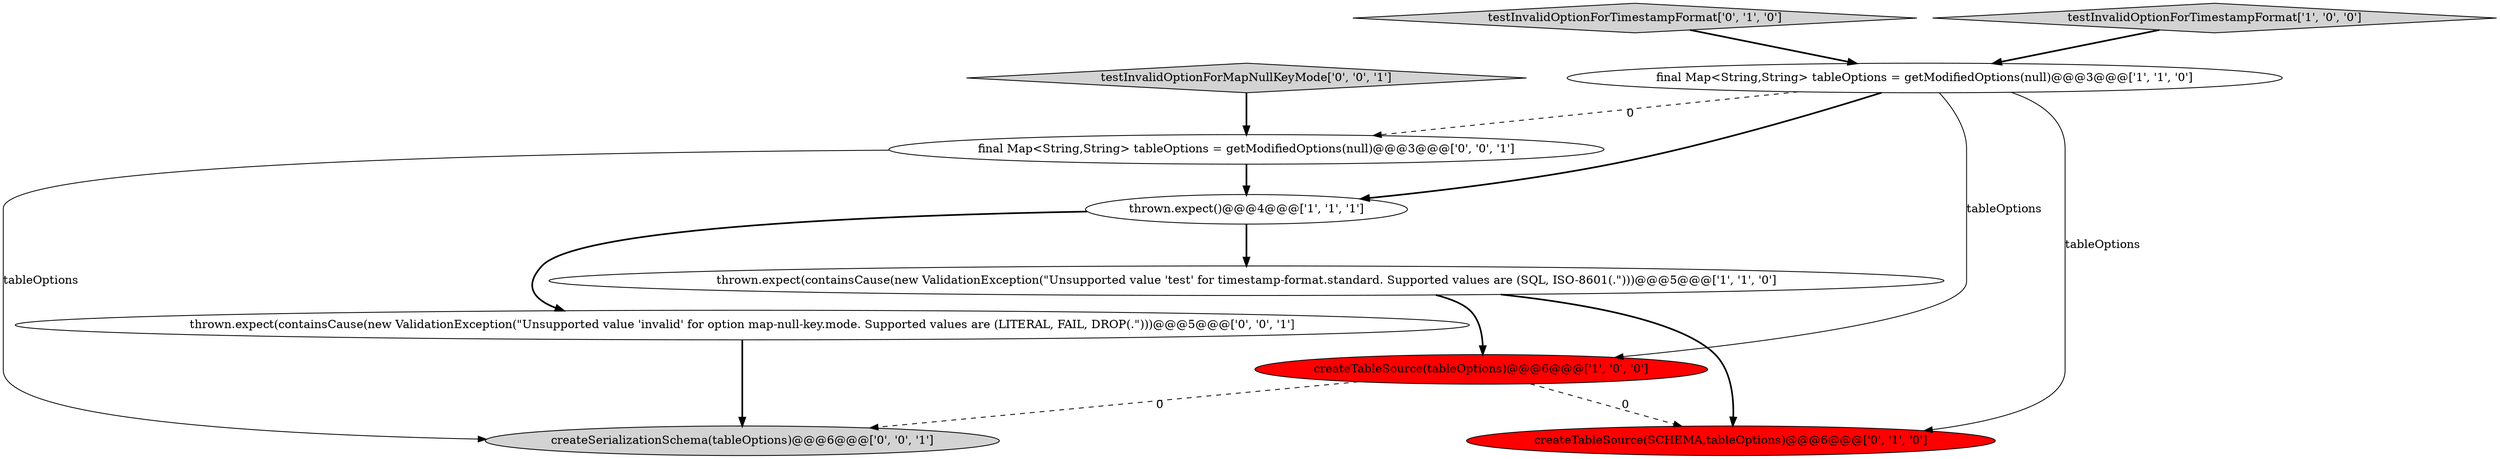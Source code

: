 digraph {
2 [style = filled, label = "createTableSource(tableOptions)@@@6@@@['1', '0', '0']", fillcolor = red, shape = ellipse image = "AAA1AAABBB1BBB"];
5 [style = filled, label = "testInvalidOptionForTimestampFormat['0', '1', '0']", fillcolor = lightgray, shape = diamond image = "AAA0AAABBB2BBB"];
3 [style = filled, label = "thrown.expect(containsCause(new ValidationException(\"Unsupported value 'test' for timestamp-format.standard. Supported values are (SQL, ISO-8601(.\")))@@@5@@@['1', '1', '0']", fillcolor = white, shape = ellipse image = "AAA0AAABBB1BBB"];
6 [style = filled, label = "createTableSource(SCHEMA,tableOptions)@@@6@@@['0', '1', '0']", fillcolor = red, shape = ellipse image = "AAA1AAABBB2BBB"];
10 [style = filled, label = "createSerializationSchema(tableOptions)@@@6@@@['0', '0', '1']", fillcolor = lightgray, shape = ellipse image = "AAA0AAABBB3BBB"];
4 [style = filled, label = "final Map<String,String> tableOptions = getModifiedOptions(null)@@@3@@@['1', '1', '0']", fillcolor = white, shape = ellipse image = "AAA0AAABBB1BBB"];
0 [style = filled, label = "testInvalidOptionForTimestampFormat['1', '0', '0']", fillcolor = lightgray, shape = diamond image = "AAA0AAABBB1BBB"];
7 [style = filled, label = "testInvalidOptionForMapNullKeyMode['0', '0', '1']", fillcolor = lightgray, shape = diamond image = "AAA0AAABBB3BBB"];
8 [style = filled, label = "final Map<String,String> tableOptions = getModifiedOptions(null)@@@3@@@['0', '0', '1']", fillcolor = white, shape = ellipse image = "AAA0AAABBB3BBB"];
1 [style = filled, label = "thrown.expect()@@@4@@@['1', '1', '1']", fillcolor = white, shape = ellipse image = "AAA0AAABBB1BBB"];
9 [style = filled, label = "thrown.expect(containsCause(new ValidationException(\"Unsupported value 'invalid' for option map-null-key.mode. Supported values are (LITERAL, FAIL, DROP(.\")))@@@5@@@['0', '0', '1']", fillcolor = white, shape = ellipse image = "AAA0AAABBB3BBB"];
1->3 [style = bold, label=""];
8->1 [style = bold, label=""];
8->10 [style = solid, label="tableOptions"];
3->6 [style = bold, label=""];
4->1 [style = bold, label=""];
1->9 [style = bold, label=""];
4->6 [style = solid, label="tableOptions"];
9->10 [style = bold, label=""];
3->2 [style = bold, label=""];
7->8 [style = bold, label=""];
0->4 [style = bold, label=""];
4->2 [style = solid, label="tableOptions"];
5->4 [style = bold, label=""];
2->10 [style = dashed, label="0"];
4->8 [style = dashed, label="0"];
2->6 [style = dashed, label="0"];
}
